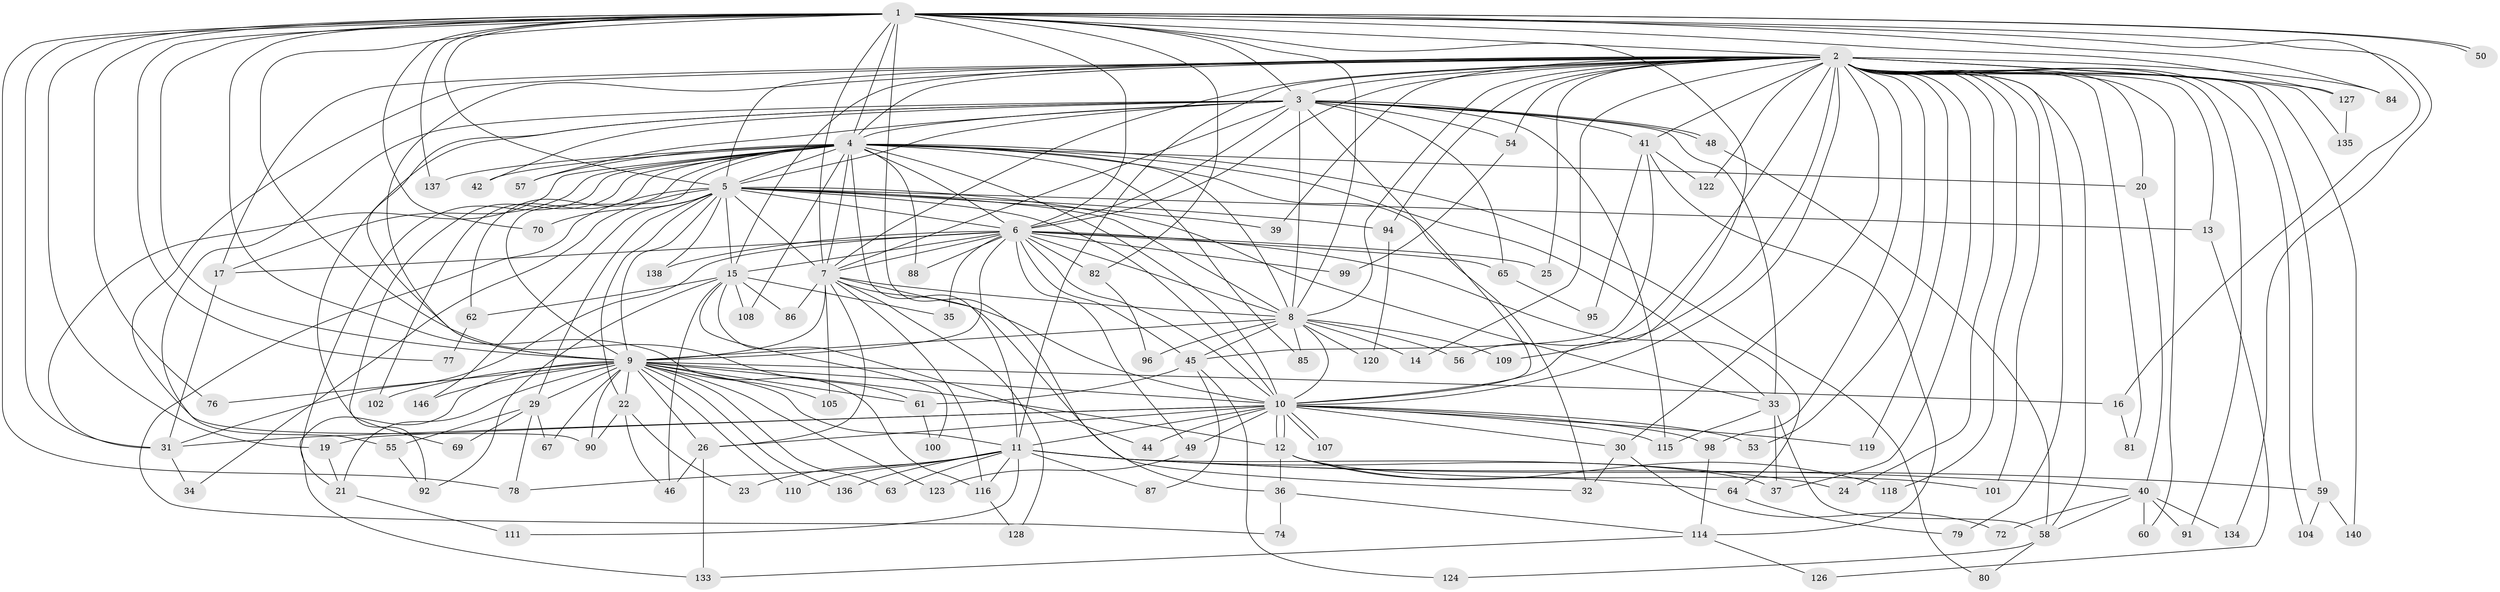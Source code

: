 // Generated by graph-tools (version 1.1) at 2025/51/02/27/25 19:51:51]
// undirected, 112 vertices, 274 edges
graph export_dot {
graph [start="1"]
  node [color=gray90,style=filled];
  1 [super="+121"];
  2 [super="+43"];
  3 [super="+141"];
  4 [super="+143"];
  5 [super="+112"];
  6 [super="+47"];
  7 [super="+142"];
  8 [super="+131"];
  9 [super="+18"];
  10 [super="+51"];
  11 [super="+113"];
  12 [super="+27"];
  13;
  14;
  15 [super="+83"];
  16;
  17 [super="+89"];
  19;
  20;
  21 [super="+73"];
  22 [super="+139"];
  23;
  24;
  25;
  26 [super="+28"];
  29 [super="+132"];
  30;
  31 [super="+71"];
  32 [super="+117"];
  33 [super="+38"];
  34;
  35;
  36 [super="+144"];
  37 [super="+130"];
  39;
  40 [super="+75"];
  41 [super="+106"];
  42;
  44;
  45 [super="+52"];
  46 [super="+66"];
  48 [super="+129"];
  49;
  50;
  53;
  54 [super="+68"];
  55;
  56;
  57;
  58 [super="+97"];
  59;
  60;
  61 [super="+103"];
  62;
  63;
  64;
  65;
  67;
  69;
  70;
  72;
  74;
  76;
  77;
  78;
  79;
  80;
  81;
  82;
  84;
  85;
  86;
  87;
  88;
  90;
  91;
  92 [super="+93"];
  94;
  95;
  96;
  98;
  99;
  100;
  101;
  102;
  104;
  105;
  107;
  108;
  109;
  110;
  111;
  114;
  115;
  116 [super="+125"];
  118;
  119;
  120;
  122;
  123;
  124;
  126;
  127;
  128;
  133 [super="+145"];
  134;
  135;
  136;
  137;
  138;
  140;
  146;
  1 -- 2;
  1 -- 3;
  1 -- 4;
  1 -- 5;
  1 -- 6;
  1 -- 7;
  1 -- 8;
  1 -- 9;
  1 -- 10;
  1 -- 16;
  1 -- 19;
  1 -- 36;
  1 -- 50;
  1 -- 50;
  1 -- 61;
  1 -- 70;
  1 -- 76;
  1 -- 77;
  1 -- 78;
  1 -- 82;
  1 -- 84;
  1 -- 127;
  1 -- 137;
  1 -- 134;
  1 -- 31;
  1 -- 116;
  2 -- 3;
  2 -- 4;
  2 -- 5;
  2 -- 6;
  2 -- 7;
  2 -- 8;
  2 -- 9 [weight=2];
  2 -- 10;
  2 -- 11;
  2 -- 13;
  2 -- 14;
  2 -- 17;
  2 -- 20;
  2 -- 24;
  2 -- 25;
  2 -- 30;
  2 -- 37;
  2 -- 39;
  2 -- 41;
  2 -- 53;
  2 -- 54;
  2 -- 56;
  2 -- 59;
  2 -- 60;
  2 -- 79;
  2 -- 84;
  2 -- 90;
  2 -- 91;
  2 -- 94;
  2 -- 98;
  2 -- 101;
  2 -- 104;
  2 -- 109;
  2 -- 118;
  2 -- 119;
  2 -- 122;
  2 -- 127;
  2 -- 135;
  2 -- 140;
  2 -- 81;
  2 -- 58;
  2 -- 15;
  3 -- 4;
  3 -- 5;
  3 -- 6;
  3 -- 7;
  3 -- 8;
  3 -- 9;
  3 -- 10;
  3 -- 41 [weight=2];
  3 -- 42;
  3 -- 48;
  3 -- 48;
  3 -- 54 [weight=2];
  3 -- 55;
  3 -- 57;
  3 -- 65;
  3 -- 69;
  3 -- 115;
  3 -- 33;
  4 -- 5 [weight=2];
  4 -- 6;
  4 -- 7;
  4 -- 8 [weight=2];
  4 -- 9;
  4 -- 10;
  4 -- 17;
  4 -- 20;
  4 -- 21;
  4 -- 33;
  4 -- 42;
  4 -- 57;
  4 -- 62;
  4 -- 80;
  4 -- 85;
  4 -- 88;
  4 -- 102;
  4 -- 108;
  4 -- 137;
  4 -- 32;
  4 -- 11;
  4 -- 31;
  4 -- 92;
  5 -- 6;
  5 -- 7;
  5 -- 8;
  5 -- 9;
  5 -- 10;
  5 -- 13;
  5 -- 15;
  5 -- 22;
  5 -- 29;
  5 -- 33;
  5 -- 34;
  5 -- 39;
  5 -- 70;
  5 -- 74;
  5 -- 94;
  5 -- 138;
  5 -- 146;
  6 -- 7;
  6 -- 8 [weight=2];
  6 -- 9;
  6 -- 10;
  6 -- 15;
  6 -- 25;
  6 -- 35;
  6 -- 45;
  6 -- 49;
  6 -- 64;
  6 -- 82;
  6 -- 88;
  6 -- 99;
  6 -- 65;
  6 -- 138;
  6 -- 31;
  6 -- 17;
  7 -- 8;
  7 -- 9;
  7 -- 10;
  7 -- 26 [weight=2];
  7 -- 32;
  7 -- 86;
  7 -- 105;
  7 -- 116;
  7 -- 128;
  8 -- 9;
  8 -- 10;
  8 -- 14;
  8 -- 56;
  8 -- 85;
  8 -- 96;
  8 -- 109;
  8 -- 120;
  8 -- 45;
  9 -- 10;
  9 -- 16;
  9 -- 21;
  9 -- 22;
  9 -- 29;
  9 -- 63;
  9 -- 67;
  9 -- 76;
  9 -- 90;
  9 -- 102;
  9 -- 105;
  9 -- 110;
  9 -- 123;
  9 -- 136;
  9 -- 146;
  9 -- 11;
  9 -- 133;
  9 -- 12;
  9 -- 61;
  9 -- 26;
  10 -- 11;
  10 -- 12;
  10 -- 12;
  10 -- 19;
  10 -- 26;
  10 -- 30;
  10 -- 31;
  10 -- 44;
  10 -- 49;
  10 -- 53;
  10 -- 98;
  10 -- 107;
  10 -- 107;
  10 -- 115;
  10 -- 119;
  11 -- 23;
  11 -- 24;
  11 -- 40;
  11 -- 59;
  11 -- 63;
  11 -- 78;
  11 -- 87;
  11 -- 110;
  11 -- 111;
  11 -- 116;
  11 -- 136;
  11 -- 37;
  12 -- 36;
  12 -- 64;
  12 -- 118;
  12 -- 101;
  13 -- 126;
  15 -- 35;
  15 -- 44;
  15 -- 46;
  15 -- 62;
  15 -- 86;
  15 -- 92;
  15 -- 100;
  15 -- 108;
  16 -- 81;
  17 -- 31;
  19 -- 21;
  20 -- 40;
  21 -- 111;
  22 -- 23;
  22 -- 90;
  22 -- 46;
  26 -- 133;
  26 -- 46;
  29 -- 55;
  29 -- 67;
  29 -- 69;
  29 -- 78;
  30 -- 32;
  30 -- 72;
  31 -- 34;
  33 -- 37;
  33 -- 58 [weight=2];
  33 -- 115;
  36 -- 74;
  36 -- 114;
  40 -- 60;
  40 -- 72;
  40 -- 91;
  40 -- 134;
  40 -- 58;
  41 -- 45;
  41 -- 95;
  41 -- 114;
  41 -- 122;
  45 -- 61;
  45 -- 87;
  45 -- 124;
  48 -- 58;
  49 -- 123;
  54 -- 99;
  55 -- 92;
  58 -- 80;
  58 -- 124;
  59 -- 104;
  59 -- 140;
  61 -- 100;
  62 -- 77;
  64 -- 79;
  65 -- 95;
  82 -- 96;
  94 -- 120;
  98 -- 114;
  114 -- 126;
  114 -- 133;
  116 -- 128;
  127 -- 135;
}
